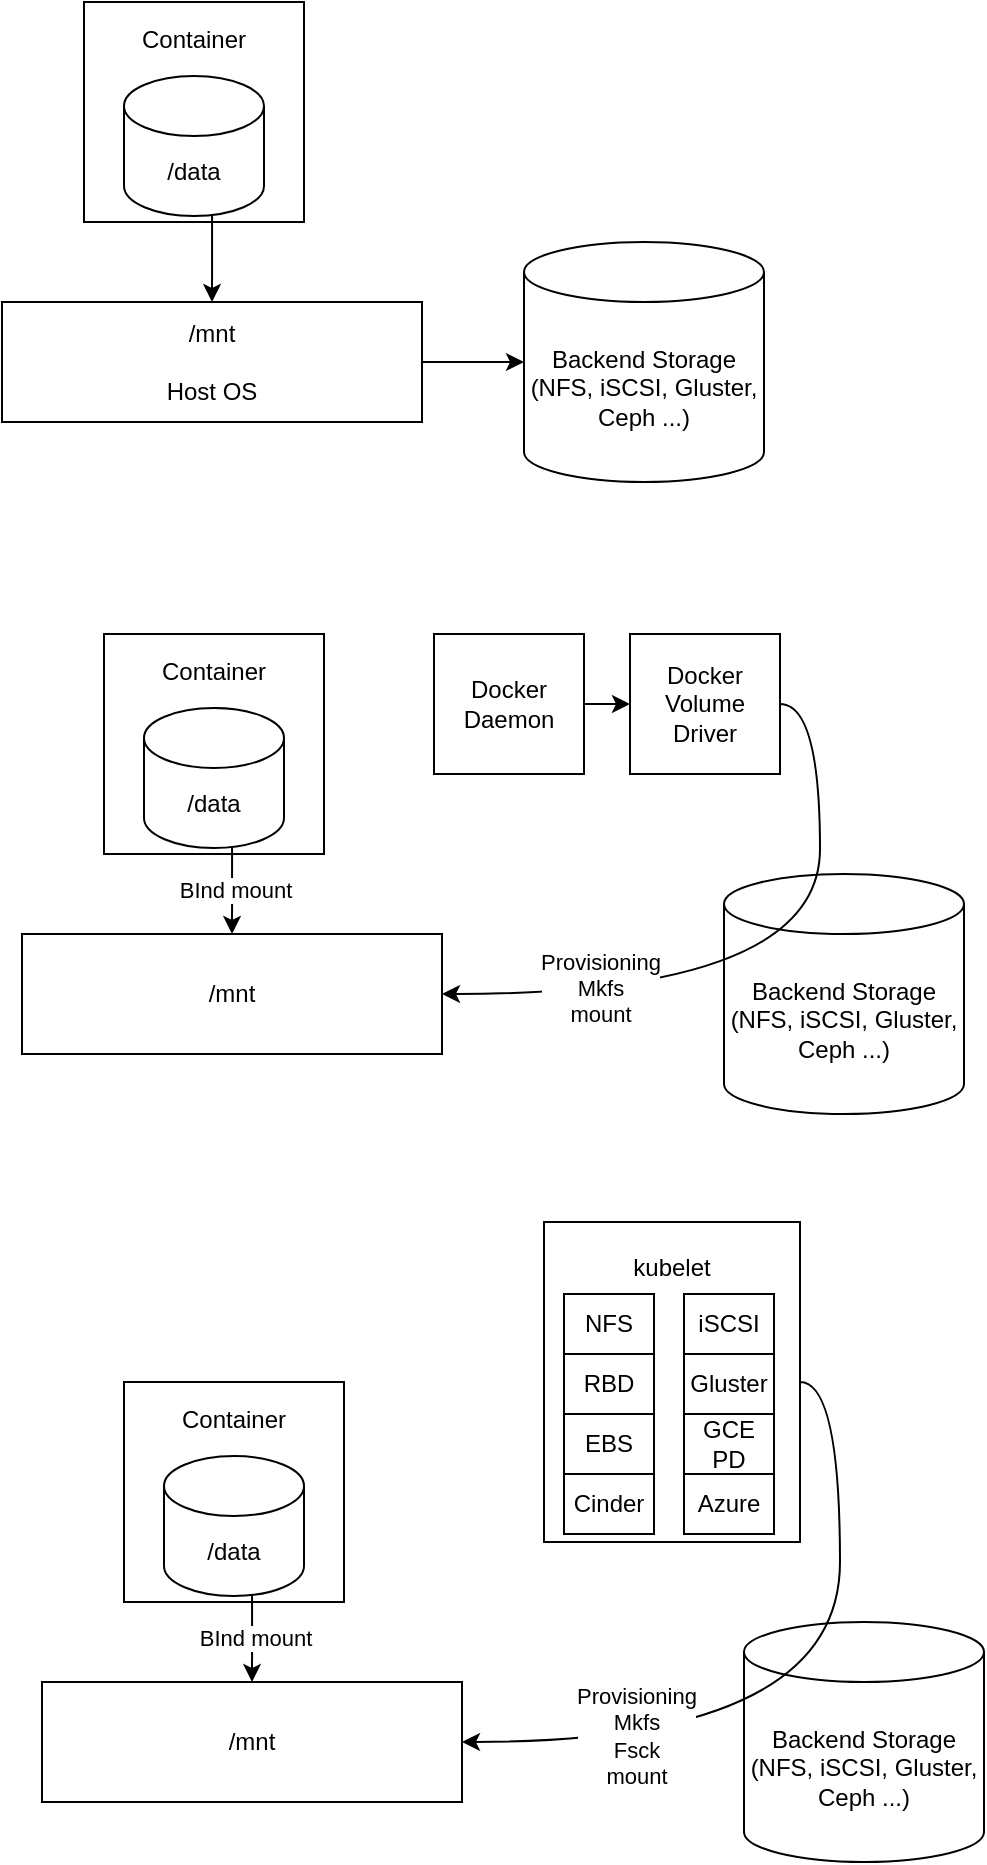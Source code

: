 <mxfile version="16.4.3" type="github">
  <diagram id="qgHEqQOMFWDJMN6MNCsv" name="Page-1">
    <mxGraphModel dx="1254" dy="746" grid="1" gridSize="10" guides="1" tooltips="1" connect="1" arrows="1" fold="1" page="1" pageScale="1" pageWidth="850" pageHeight="1100" math="0" shadow="0">
      <root>
        <mxCell id="0" />
        <mxCell id="1" parent="0" />
        <mxCell id="_wl-bGsMftItGD1j7Wp_-1" value="Container&lt;br&gt;&lt;br&gt;&lt;br&gt;&lt;br&gt;&lt;br&gt;&lt;br&gt;" style="whiteSpace=wrap;html=1;aspect=fixed;" vertex="1" parent="1">
          <mxGeometry x="250" y="80" width="110" height="110" as="geometry" />
        </mxCell>
        <mxCell id="_wl-bGsMftItGD1j7Wp_-2" value="/data" style="shape=cylinder3;whiteSpace=wrap;html=1;boundedLbl=1;backgroundOutline=1;size=15;" vertex="1" parent="1">
          <mxGeometry x="270" y="117" width="70" height="70" as="geometry" />
        </mxCell>
        <mxCell id="_wl-bGsMftItGD1j7Wp_-4" value="/mnt&lt;br&gt;&lt;br&gt;Host OS" style="rounded=0;whiteSpace=wrap;html=1;" vertex="1" parent="1">
          <mxGeometry x="209" y="230" width="210" height="60" as="geometry" />
        </mxCell>
        <mxCell id="_wl-bGsMftItGD1j7Wp_-5" value="Backend Storage&lt;br&gt;(NFS, iSCSI, Gluster, Ceph ...)" style="shape=cylinder3;whiteSpace=wrap;html=1;boundedLbl=1;backgroundOutline=1;size=15;" vertex="1" parent="1">
          <mxGeometry x="470" y="200" width="120" height="120" as="geometry" />
        </mxCell>
        <mxCell id="_wl-bGsMftItGD1j7Wp_-6" value="" style="endArrow=classic;html=1;rounded=0;exitX=0.629;exitY=0.986;exitDx=0;exitDy=0;exitPerimeter=0;" edge="1" parent="1" source="_wl-bGsMftItGD1j7Wp_-2" target="_wl-bGsMftItGD1j7Wp_-4">
          <mxGeometry width="50" height="50" relative="1" as="geometry">
            <mxPoint x="400" y="350" as="sourcePoint" />
            <mxPoint x="450" y="300" as="targetPoint" />
          </mxGeometry>
        </mxCell>
        <mxCell id="_wl-bGsMftItGD1j7Wp_-7" value="" style="endArrow=classic;html=1;rounded=0;" edge="1" parent="1" source="_wl-bGsMftItGD1j7Wp_-4" target="_wl-bGsMftItGD1j7Wp_-5">
          <mxGeometry width="50" height="50" relative="1" as="geometry">
            <mxPoint x="400" y="350" as="sourcePoint" />
            <mxPoint x="450" y="300" as="targetPoint" />
          </mxGeometry>
        </mxCell>
        <mxCell id="_wl-bGsMftItGD1j7Wp_-8" value="Container&lt;br&gt;&lt;br&gt;&lt;br&gt;&lt;br&gt;&lt;br&gt;&lt;br&gt;" style="whiteSpace=wrap;html=1;aspect=fixed;" vertex="1" parent="1">
          <mxGeometry x="260" y="396" width="110" height="110" as="geometry" />
        </mxCell>
        <mxCell id="_wl-bGsMftItGD1j7Wp_-9" value="/data" style="shape=cylinder3;whiteSpace=wrap;html=1;boundedLbl=1;backgroundOutline=1;size=15;" vertex="1" parent="1">
          <mxGeometry x="280" y="433" width="70" height="70" as="geometry" />
        </mxCell>
        <mxCell id="_wl-bGsMftItGD1j7Wp_-10" value="/mnt" style="rounded=0;whiteSpace=wrap;html=1;" vertex="1" parent="1">
          <mxGeometry x="219" y="546" width="210" height="60" as="geometry" />
        </mxCell>
        <mxCell id="_wl-bGsMftItGD1j7Wp_-11" value="Backend Storage&lt;br&gt;(NFS, iSCSI, Gluster, Ceph ...)" style="shape=cylinder3;whiteSpace=wrap;html=1;boundedLbl=1;backgroundOutline=1;size=15;" vertex="1" parent="1">
          <mxGeometry x="570" y="516" width="120" height="120" as="geometry" />
        </mxCell>
        <mxCell id="_wl-bGsMftItGD1j7Wp_-12" value="&amp;nbsp;BInd mount" style="endArrow=classic;html=1;rounded=0;exitX=0.629;exitY=0.986;exitDx=0;exitDy=0;exitPerimeter=0;" edge="1" parent="1" source="_wl-bGsMftItGD1j7Wp_-9" target="_wl-bGsMftItGD1j7Wp_-10">
          <mxGeometry width="50" height="50" relative="1" as="geometry">
            <mxPoint x="410" y="666" as="sourcePoint" />
            <mxPoint x="460" y="616" as="targetPoint" />
          </mxGeometry>
        </mxCell>
        <mxCell id="_wl-bGsMftItGD1j7Wp_-14" value="Docker &lt;br&gt;Daemon" style="rounded=0;whiteSpace=wrap;html=1;" vertex="1" parent="1">
          <mxGeometry x="425" y="396" width="75" height="70" as="geometry" />
        </mxCell>
        <mxCell id="_wl-bGsMftItGD1j7Wp_-15" value="Docker &lt;br&gt;Volume Driver" style="rounded=0;whiteSpace=wrap;html=1;" vertex="1" parent="1">
          <mxGeometry x="523" y="396" width="75" height="70" as="geometry" />
        </mxCell>
        <mxCell id="_wl-bGsMftItGD1j7Wp_-16" value="" style="endArrow=classic;html=1;rounded=0;exitX=1;exitY=0.5;exitDx=0;exitDy=0;entryX=0;entryY=0.5;entryDx=0;entryDy=0;" edge="1" parent="1" source="_wl-bGsMftItGD1j7Wp_-14" target="_wl-bGsMftItGD1j7Wp_-15">
          <mxGeometry width="50" height="50" relative="1" as="geometry">
            <mxPoint x="400" y="470" as="sourcePoint" />
            <mxPoint x="450" y="420" as="targetPoint" />
          </mxGeometry>
        </mxCell>
        <mxCell id="_wl-bGsMftItGD1j7Wp_-19" value="Container&lt;br&gt;&lt;br&gt;&lt;br&gt;&lt;br&gt;&lt;br&gt;&lt;br&gt;" style="whiteSpace=wrap;html=1;aspect=fixed;" vertex="1" parent="1">
          <mxGeometry x="270" y="770" width="110" height="110" as="geometry" />
        </mxCell>
        <mxCell id="_wl-bGsMftItGD1j7Wp_-20" value="/data" style="shape=cylinder3;whiteSpace=wrap;html=1;boundedLbl=1;backgroundOutline=1;size=15;" vertex="1" parent="1">
          <mxGeometry x="290" y="807" width="70" height="70" as="geometry" />
        </mxCell>
        <mxCell id="_wl-bGsMftItGD1j7Wp_-21" value="/mnt" style="rounded=0;whiteSpace=wrap;html=1;" vertex="1" parent="1">
          <mxGeometry x="229" y="920" width="210" height="60" as="geometry" />
        </mxCell>
        <mxCell id="_wl-bGsMftItGD1j7Wp_-24" value="Backend Storage&lt;br&gt;(NFS, iSCSI, Gluster, Ceph ...)" style="shape=cylinder3;whiteSpace=wrap;html=1;boundedLbl=1;backgroundOutline=1;size=15;" vertex="1" parent="1">
          <mxGeometry x="580" y="890" width="120" height="120" as="geometry" />
        </mxCell>
        <mxCell id="_wl-bGsMftItGD1j7Wp_-25" value="&amp;nbsp;BInd mount" style="endArrow=classic;html=1;rounded=0;exitX=0.629;exitY=0.986;exitDx=0;exitDy=0;exitPerimeter=0;" edge="1" parent="1" source="_wl-bGsMftItGD1j7Wp_-20" target="_wl-bGsMftItGD1j7Wp_-21">
          <mxGeometry width="50" height="50" relative="1" as="geometry">
            <mxPoint x="420" y="1040" as="sourcePoint" />
            <mxPoint x="470" y="990" as="targetPoint" />
          </mxGeometry>
        </mxCell>
        <mxCell id="_wl-bGsMftItGD1j7Wp_-27" value="kubelet&lt;br&gt;&lt;br&gt;&lt;br&gt;&lt;br&gt;&lt;br&gt;&lt;br&gt;&lt;br&gt;&lt;br&gt;&lt;br&gt;" style="rounded=0;whiteSpace=wrap;html=1;" vertex="1" parent="1">
          <mxGeometry x="480" y="690" width="128" height="160" as="geometry" />
        </mxCell>
        <mxCell id="_wl-bGsMftItGD1j7Wp_-17" style="edgeStyle=orthogonalEdgeStyle;rounded=0;orthogonalLoop=1;jettySize=auto;html=1;exitX=1;exitY=0.5;exitDx=0;exitDy=0;entryX=1;entryY=0.5;entryDx=0;entryDy=0;curved=1;sketch=0;" edge="1" parent="1" source="_wl-bGsMftItGD1j7Wp_-15" target="_wl-bGsMftItGD1j7Wp_-10">
          <mxGeometry relative="1" as="geometry" />
        </mxCell>
        <mxCell id="_wl-bGsMftItGD1j7Wp_-18" value="Provisioning&lt;br&gt;Mkfs&lt;br&gt;mount" style="edgeLabel;html=1;align=center;verticalAlign=middle;resizable=0;points=[];" vertex="1" connectable="0" parent="_wl-bGsMftItGD1j7Wp_-17">
          <mxGeometry x="0.554" y="-3" relative="1" as="geometry">
            <mxPoint as="offset" />
          </mxGeometry>
        </mxCell>
        <mxCell id="_wl-bGsMftItGD1j7Wp_-22" style="edgeStyle=orthogonalEdgeStyle;rounded=0;orthogonalLoop=1;jettySize=auto;html=1;exitX=1;exitY=0.5;exitDx=0;exitDy=0;entryX=1;entryY=0.5;entryDx=0;entryDy=0;curved=1;" edge="1" parent="1" source="_wl-bGsMftItGD1j7Wp_-27" target="_wl-bGsMftItGD1j7Wp_-21">
          <mxGeometry relative="1" as="geometry" />
        </mxCell>
        <mxCell id="_wl-bGsMftItGD1j7Wp_-23" value="Provisioning&lt;br&gt;Mkfs&lt;br&gt;Fsck&lt;br&gt;mount" style="edgeLabel;html=1;align=center;verticalAlign=middle;resizable=0;points=[];" vertex="1" connectable="0" parent="_wl-bGsMftItGD1j7Wp_-22">
          <mxGeometry x="0.554" y="-3" relative="1" as="geometry">
            <mxPoint as="offset" />
          </mxGeometry>
        </mxCell>
        <mxCell id="_wl-bGsMftItGD1j7Wp_-41" value="" style="group" vertex="1" connectable="0" parent="1">
          <mxGeometry x="490" y="726" width="45" height="120" as="geometry" />
        </mxCell>
        <mxCell id="_wl-bGsMftItGD1j7Wp_-26" value="NFS" style="rounded=0;whiteSpace=wrap;html=1;" vertex="1" parent="_wl-bGsMftItGD1j7Wp_-41">
          <mxGeometry width="45" height="30" as="geometry" />
        </mxCell>
        <mxCell id="_wl-bGsMftItGD1j7Wp_-30" value="RBD" style="rounded=0;whiteSpace=wrap;html=1;" vertex="1" parent="_wl-bGsMftItGD1j7Wp_-41">
          <mxGeometry y="30" width="45" height="30" as="geometry" />
        </mxCell>
        <mxCell id="_wl-bGsMftItGD1j7Wp_-31" value="EBS" style="rounded=0;whiteSpace=wrap;html=1;" vertex="1" parent="_wl-bGsMftItGD1j7Wp_-41">
          <mxGeometry y="60" width="45" height="30" as="geometry" />
        </mxCell>
        <mxCell id="_wl-bGsMftItGD1j7Wp_-32" value="Cinder" style="rounded=0;whiteSpace=wrap;html=1;" vertex="1" parent="_wl-bGsMftItGD1j7Wp_-41">
          <mxGeometry y="90" width="45" height="30" as="geometry" />
        </mxCell>
        <mxCell id="_wl-bGsMftItGD1j7Wp_-42" value="" style="group" vertex="1" connectable="0" parent="1">
          <mxGeometry x="550" y="726" width="45" height="120" as="geometry" />
        </mxCell>
        <mxCell id="_wl-bGsMftItGD1j7Wp_-37" value="iSCSI" style="rounded=0;whiteSpace=wrap;html=1;" vertex="1" parent="_wl-bGsMftItGD1j7Wp_-42">
          <mxGeometry width="45" height="30" as="geometry" />
        </mxCell>
        <mxCell id="_wl-bGsMftItGD1j7Wp_-38" value="Gluster" style="rounded=0;whiteSpace=wrap;html=1;" vertex="1" parent="_wl-bGsMftItGD1j7Wp_-42">
          <mxGeometry y="30" width="45" height="30" as="geometry" />
        </mxCell>
        <mxCell id="_wl-bGsMftItGD1j7Wp_-39" value="GCE&lt;br&gt;PD" style="rounded=0;whiteSpace=wrap;html=1;" vertex="1" parent="_wl-bGsMftItGD1j7Wp_-42">
          <mxGeometry y="60" width="45" height="30" as="geometry" />
        </mxCell>
        <mxCell id="_wl-bGsMftItGD1j7Wp_-40" value="Azure" style="rounded=0;whiteSpace=wrap;html=1;" vertex="1" parent="_wl-bGsMftItGD1j7Wp_-42">
          <mxGeometry y="90" width="45" height="30" as="geometry" />
        </mxCell>
      </root>
    </mxGraphModel>
  </diagram>
</mxfile>

